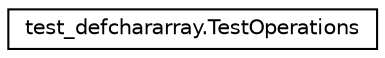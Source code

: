 digraph "Graphical Class Hierarchy"
{
 // LATEX_PDF_SIZE
  edge [fontname="Helvetica",fontsize="10",labelfontname="Helvetica",labelfontsize="10"];
  node [fontname="Helvetica",fontsize="10",shape=record];
  rankdir="LR";
  Node0 [label="test_defchararray.TestOperations",height=0.2,width=0.4,color="black", fillcolor="white", style="filled",URL="$classtest__defchararray_1_1TestOperations.html",tooltip=" "];
}
